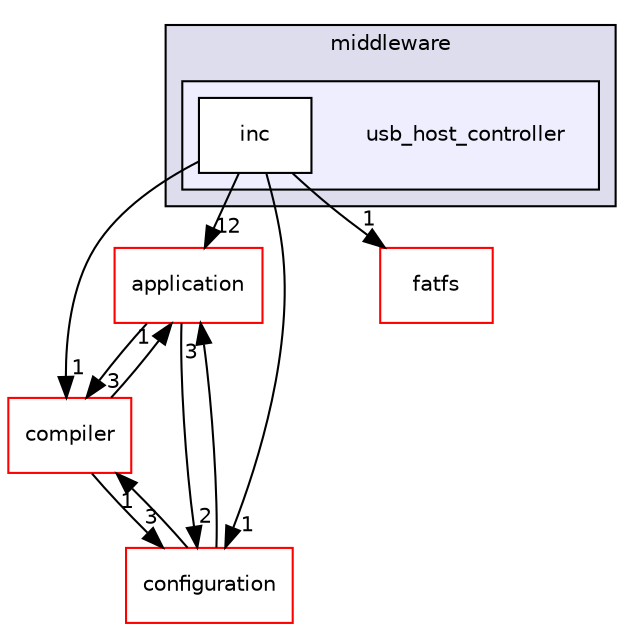 digraph "usb_host_controller" {
  compound=true
  node [ fontsize="10", fontname="Helvetica"];
  edge [ labelfontsize="10", labelfontname="Helvetica"];
  subgraph clusterdir_180fb5dbcfe56f00ba097c6057eb79b8 {
    graph [ bgcolor="#ddddee", pencolor="black", label="middleware" fontname="Helvetica", fontsize="10", URL="dir_180fb5dbcfe56f00ba097c6057eb79b8.html"]
  subgraph clusterdir_c54624a709f5dccc0eec666c2f55b05e {
    graph [ bgcolor="#eeeeff", pencolor="black", label="" URL="dir_c54624a709f5dccc0eec666c2f55b05e.html"];
    dir_c54624a709f5dccc0eec666c2f55b05e [shape=plaintext label="usb_host_controller"];
    dir_67d8830980bba58de24abb89d22a4e13 [shape=box label="inc" color="black" fillcolor="white" style="filled" URL="dir_67d8830980bba58de24abb89d22a4e13.html"];
  }
  }
  dir_eda2a6d705da8f3400ffe9a7dcb90b30 [shape=box label="application" fillcolor="white" style="filled" color="red" URL="dir_eda2a6d705da8f3400ffe9a7dcb90b30.html"];
  dir_f029f3251b48bb3d01d309310e82fd9d [shape=box label="compiler" fillcolor="white" style="filled" color="red" URL="dir_f029f3251b48bb3d01d309310e82fd9d.html"];
  dir_95f7b9d4854ca187ae337d299db232bb [shape=box label="configuration" fillcolor="white" style="filled" color="red" URL="dir_95f7b9d4854ca187ae337d299db232bb.html"];
  dir_585d4b23eed3098ee6079d8b54990fcd [shape=box label="fatfs" fillcolor="white" style="filled" color="red" URL="dir_585d4b23eed3098ee6079d8b54990fcd.html"];
  dir_eda2a6d705da8f3400ffe9a7dcb90b30->dir_f029f3251b48bb3d01d309310e82fd9d [headlabel="3", labeldistance=1.5 headhref="dir_000002_000020.html"];
  dir_eda2a6d705da8f3400ffe9a7dcb90b30->dir_95f7b9d4854ca187ae337d299db232bb [headlabel="2", labeldistance=1.5 headhref="dir_000002_000009.html"];
  dir_f029f3251b48bb3d01d309310e82fd9d->dir_eda2a6d705da8f3400ffe9a7dcb90b30 [headlabel="1", labeldistance=1.5 headhref="dir_000020_000002.html"];
  dir_f029f3251b48bb3d01d309310e82fd9d->dir_95f7b9d4854ca187ae337d299db232bb [headlabel="3", labeldistance=1.5 headhref="dir_000020_000009.html"];
  dir_95f7b9d4854ca187ae337d299db232bb->dir_eda2a6d705da8f3400ffe9a7dcb90b30 [headlabel="3", labeldistance=1.5 headhref="dir_000009_000002.html"];
  dir_95f7b9d4854ca187ae337d299db232bb->dir_f029f3251b48bb3d01d309310e82fd9d [headlabel="1", labeldistance=1.5 headhref="dir_000009_000020.html"];
  dir_67d8830980bba58de24abb89d22a4e13->dir_eda2a6d705da8f3400ffe9a7dcb90b30 [headlabel="12", labeldistance=1.5 headhref="dir_000024_000002.html"];
  dir_67d8830980bba58de24abb89d22a4e13->dir_f029f3251b48bb3d01d309310e82fd9d [headlabel="1", labeldistance=1.5 headhref="dir_000024_000020.html"];
  dir_67d8830980bba58de24abb89d22a4e13->dir_95f7b9d4854ca187ae337d299db232bb [headlabel="1", labeldistance=1.5 headhref="dir_000024_000009.html"];
  dir_67d8830980bba58de24abb89d22a4e13->dir_585d4b23eed3098ee6079d8b54990fcd [headlabel="1", labeldistance=1.5 headhref="dir_000024_000013.html"];
}
